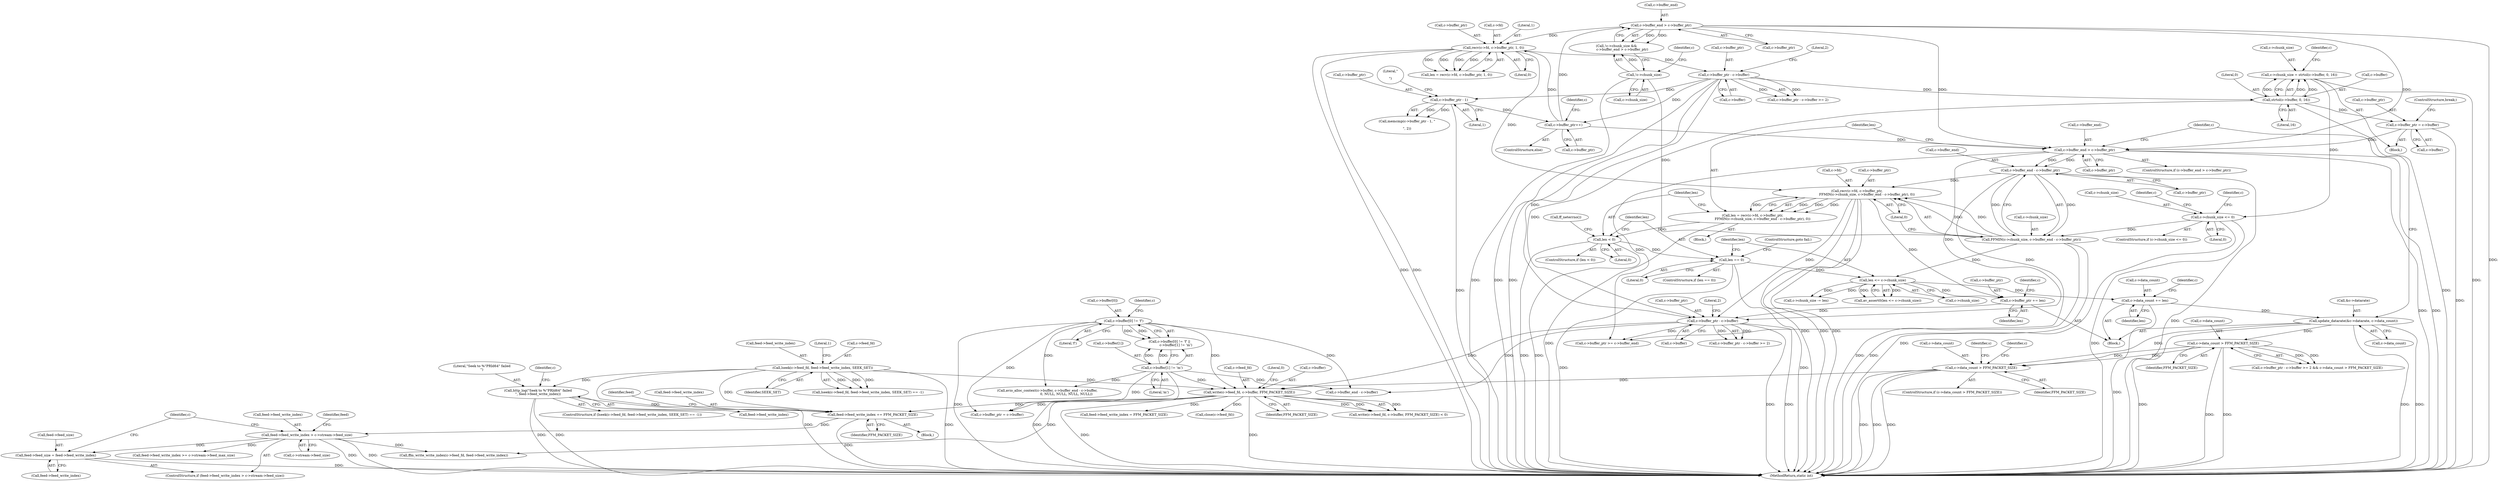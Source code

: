 digraph "0_FFmpeg_a5d25faa3f4b18dac737fdb35d0dd68eb0dc2156@API" {
"1000436" [label="(Call,feed->feed_size = feed->feed_write_index)"];
"1000427" [label="(Call,feed->feed_write_index > c->stream->feed_size)"];
"1000421" [label="(Call,feed->feed_write_index += FFM_PACKET_SIZE)"];
"1000406" [label="(Call,write(c->feed_fd, c->buffer, FFM_PACKET_SIZE))"];
"1000389" [label="(Call,lseek(c->feed_fd, feed->feed_write_index, SEEK_SET))"];
"1000347" [label="(Call,c->buffer[0] != 'f')"];
"1000354" [label="(Call,c->buffer[1] != 'm')"];
"1000331" [label="(Call,c->buffer_ptr - c->buffer)"];
"1000256" [label="(Call,recv(c->fd, c->buffer_ptr,\n                   FFMIN(c->chunk_size, c->buffer_end - c->buffer_ptr), 0))"];
"1000146" [label="(Call,recv(c->fd, c->buffer_ptr, 1, 0))"];
"1000136" [label="(Call,c->buffer_end > c->buffer_ptr)"];
"1000241" [label="(Call,c->buffer_ptr++)"];
"1000184" [label="(Call,c->buffer_ptr - c->buffer)"];
"1000194" [label="(Call,c->buffer_ptr - 1)"];
"1000267" [label="(Call,c->buffer_end - c->buffer_ptr)"];
"1000246" [label="(Call,c->buffer_end > c->buffer_ptr)"];
"1000225" [label="(Call,c->buffer_ptr = c->buffer)"];
"1000206" [label="(Call,strtol(c->buffer, 0, 16))"];
"1000263" [label="(Call,FFMIN(c->chunk_size, c->buffer_end - c->buffer_ptr))"];
"1000213" [label="(Call,c->chunk_size <= 0)"];
"1000202" [label="(Call,c->chunk_size = strtol(c->buffer, 0, 16))"];
"1000132" [label="(Call,!c->chunk_size)"];
"1000310" [label="(Call,c->buffer_ptr += len)"];
"1000300" [label="(Call,len <= c->chunk_size)"];
"1000293" [label="(Call,len == 0)"];
"1000276" [label="(Call,len < 0)"];
"1000254" [label="(Call,len = recv(c->fd, c->buffer_ptr,\n                   FFMIN(c->chunk_size, c->buffer_end - c->buffer_ptr), 0))"];
"1000381" [label="(Call,c->data_count > FFM_PACKET_SIZE)"];
"1000339" [label="(Call,c->data_count > FFM_PACKET_SIZE)"];
"1000320" [label="(Call,update_datarate(&c->datarate, c->data_count))"];
"1000315" [label="(Call,c->data_count += len)"];
"1000399" [label="(Call,http_log(\"Seek to %\"PRId64\" failed\n\", feed->feed_write_index))"];
"1000241" [label="(Call,c->buffer_ptr++)"];
"1000254" [label="(Call,len = recv(c->fd, c->buffer_ptr,\n                   FFMIN(c->chunk_size, c->buffer_end - c->buffer_ptr), 0))"];
"1000541" [label="(Call,avio_alloc_context(c->buffer, c->buffer_end - c->buffer,\n                                    0, NULL, NULL, NULL, NULL))"];
"1000229" [label="(Call,c->buffer)"];
"1000355" [label="(Call,c->buffer[1])"];
"1000321" [label="(Call,&c->datarate)"];
"1000660" [label="(Call,c->buffer_ptr = c->buffer)"];
"1000332" [label="(Call,c->buffer_ptr)"];
"1000347" [label="(Call,c->buffer[0] != 'f')"];
"1000314" [label="(Identifier,len)"];
"1000256" [label="(Call,recv(c->fd, c->buffer_ptr,\n                   FFMIN(c->chunk_size, c->buffer_end - c->buffer_ptr), 0))"];
"1000147" [label="(Call,c->fd)"];
"1000207" [label="(Call,c->buffer)"];
"1000225" [label="(Call,c->buffer_ptr = c->buffer)"];
"1000133" [label="(Call,c->chunk_size)"];
"1000348" [label="(Call,c->buffer[0])"];
"1000283" [label="(Call,ff_neterrno())"];
"1000545" [label="(Call,c->buffer_end - c->buffer)"];
"1000210" [label="(Literal,0)"];
"1000331" [label="(Call,c->buffer_ptr - c->buffer)"];
"1000278" [label="(Literal,0)"];
"1000413" [label="(Identifier,FFM_PACKET_SIZE)"];
"1000199" [label="(Literal,\"\r\n\")"];
"1000246" [label="(Call,c->buffer_end > c->buffer_ptr)"];
"1000518" [label="(Identifier,s)"];
"1000137" [label="(Call,c->buffer_end)"];
"1000129" [label="(Identifier,c)"];
"1000212" [label="(ControlStructure,if (c->chunk_size <= 0))"];
"1000188" [label="(Call,c->buffer)"];
"1000410" [label="(Call,c->buffer)"];
"1000305" [label="(Call,c->chunk_size -= len)"];
"1000132" [label="(Call,!c->chunk_size)"];
"1000422" [label="(Call,feed->feed_write_index)"];
"1000317" [label="(Identifier,c)"];
"1000333" [label="(Identifier,c)"];
"1000319" [label="(Identifier,len)"];
"1000257" [label="(Call,c->fd)"];
"1000718" [label="(MethodReturn,static int)"];
"1000271" [label="(Call,c->buffer_ptr)"];
"1000316" [label="(Call,c->data_count)"];
"1000311" [label="(Call,c->buffer_ptr)"];
"1000381" [label="(Call,c->data_count > FFM_PACKET_SIZE)"];
"1000146" [label="(Call,recv(c->fd, c->buffer_ptr, 1, 0))"];
"1000292" [label="(ControlStructure,if (len == 0))"];
"1000343" [label="(Identifier,FFM_PACKET_SIZE)"];
"1000275" [label="(ControlStructure,if (len < 0))"];
"1000242" [label="(Call,c->buffer_ptr)"];
"1000323" [label="(Identifier,c)"];
"1000450" [label="(Call,feed->feed_write_index >= c->stream->feed_max_size)"];
"1000310" [label="(Call,c->buffer_ptr += len)"];
"1000195" [label="(Call,c->buffer_ptr)"];
"1000245" [label="(ControlStructure,if (c->buffer_end > c->buffer_ptr))"];
"1000227" [label="(Identifier,c)"];
"1000329" [label="(Call,c->buffer_ptr - c->buffer >= 2 && c->data_count > FFM_PACKET_SIZE)"];
"1000393" [label="(Call,feed->feed_write_index)"];
"1000144" [label="(Call,len = recv(c->fd, c->buffer_ptr, 1, 0))"];
"1000325" [label="(Call,c->data_count)"];
"1000398" [label="(Literal,1)"];
"1000407" [label="(Call,c->feed_fd)"];
"1000466" [label="(Call,ffm_write_write_index(c->feed_fd, feed->feed_write_index))"];
"1000203" [label="(Call,c->chunk_size)"];
"1000335" [label="(Call,c->buffer)"];
"1000226" [label="(Call,c->buffer_ptr)"];
"1000131" [label="(Call,!c->chunk_size &&\n           c->buffer_end > c->buffer_ptr)"];
"1000429" [label="(Identifier,feed)"];
"1000264" [label="(Call,c->chunk_size)"];
"1000440" [label="(Call,feed->feed_write_index)"];
"1000459" [label="(Call,feed->feed_write_index = FFM_PACKET_SIZE)"];
"1000138" [label="(Identifier,c)"];
"1000406" [label="(Call,write(c->feed_fd, c->buffer, FFM_PACKET_SIZE))"];
"1000202" [label="(Call,c->chunk_size = strtol(c->buffer, 0, 16))"];
"1000302" [label="(Call,c->chunk_size)"];
"1000438" [label="(Identifier,feed)"];
"1000247" [label="(Call,c->buffer_end)"];
"1000184" [label="(Call,c->buffer_ptr - c->buffer)"];
"1000277" [label="(Identifier,len)"];
"1000250" [label="(Call,c->buffer_ptr)"];
"1000268" [label="(Call,c->buffer_end)"];
"1000191" [label="(Literal,2)"];
"1000389" [label="(Call,lseek(c->feed_fd, feed->feed_write_index, SEEK_SET))"];
"1000140" [label="(Call,c->buffer_ptr)"];
"1000301" [label="(Identifier,len)"];
"1000260" [label="(Call,c->buffer_ptr)"];
"1000232" [label="(ControlStructure,break;)"];
"1000380" [label="(ControlStructure,if (c->data_count > FFM_PACKET_SIZE))"];
"1000183" [label="(Call,c->buffer_ptr - c->buffer >= 2)"];
"1000414" [label="(Literal,0)"];
"1000213" [label="(Call,c->chunk_size <= 0)"];
"1000385" [label="(Identifier,FFM_PACKET_SIZE)"];
"1000198" [label="(Literal,1)"];
"1000426" [label="(ControlStructure,if (feed->feed_write_index > c->stream->feed_size))"];
"1000154" [label="(Literal,0)"];
"1000315" [label="(Call,c->data_count += len)"];
"1000193" [label="(Call,memcmp(c->buffer_ptr - 1, \"\r\n\", 2))"];
"1000400" [label="(Literal,\"Seek to %\"PRId64\" failed\n\")"];
"1000330" [label="(Call,c->buffer_ptr - c->buffer >= 2)"];
"1000366" [label="(Call,c->buffer_ptr >= c->buffer_end)"];
"1000215" [label="(Identifier,c)"];
"1000267" [label="(Call,c->buffer_end - c->buffer_ptr)"];
"1000339" [label="(Call,c->data_count > FFM_PACKET_SIZE)"];
"1000391" [label="(Identifier,c)"];
"1000153" [label="(Literal,1)"];
"1000217" [label="(Literal,0)"];
"1000295" [label="(Literal,0)"];
"1000185" [label="(Call,c->buffer_ptr)"];
"1000360" [label="(Literal,'m')"];
"1000431" [label="(Call,c->stream->feed_size)"];
"1000201" [label="(Block,)"];
"1000382" [label="(Call,c->data_count)"];
"1000399" [label="(Call,http_log(\"Seek to %\"PRId64\" failed\n\", feed->feed_write_index))"];
"1000390" [label="(Call,c->feed_fd)"];
"1000298" [label="(Block,)"];
"1000300" [label="(Call,len <= c->chunk_size)"];
"1000346" [label="(Call,c->buffer[0] != 'f' ||\n            c->buffer[1] != 'm')"];
"1000428" [label="(Call,feed->feed_write_index)"];
"1000276" [label="(Call,len < 0)"];
"1000401" [label="(Call,feed->feed_write_index)"];
"1000357" [label="(Identifier,c)"];
"1000299" [label="(Call,av_assert0(len <= c->chunk_size))"];
"1000436" [label="(Call,feed->feed_size = feed->feed_write_index)"];
"1000296" [label="(ControlStructure,goto fail;)"];
"1000263" [label="(Call,FFMIN(c->chunk_size, c->buffer_end - c->buffer_ptr))"];
"1000388" [label="(Call,lseek(c->feed_fd, feed->feed_write_index, SEEK_SET) == -1)"];
"1000274" [label="(Literal,0)"];
"1000194" [label="(Call,c->buffer_ptr - 1)"];
"1000437" [label="(Call,feed->feed_size)"];
"1000214" [label="(Call,c->chunk_size)"];
"1000293" [label="(Call,len == 0)"];
"1000206" [label="(Call,strtol(c->buffer, 0, 16))"];
"1000387" [label="(ControlStructure,if (lseek(c->feed_fd, feed->feed_write_index, SEEK_SET) == -1))"];
"1000386" [label="(Block,)"];
"1000408" [label="(Identifier,c)"];
"1000354" [label="(Call,c->buffer[1] != 'm')"];
"1000427" [label="(Call,feed->feed_write_index > c->stream->feed_size)"];
"1000677" [label="(Call,close(c->feed_fd))"];
"1000425" [label="(Identifier,FFM_PACKET_SIZE)"];
"1000447" [label="(Identifier,c)"];
"1000338" [label="(Literal,2)"];
"1000221" [label="(Identifier,c)"];
"1000294" [label="(Identifier,len)"];
"1000150" [label="(Call,c->buffer_ptr)"];
"1000136" [label="(Call,c->buffer_end > c->buffer_ptr)"];
"1000253" [label="(Block,)"];
"1000240" [label="(ControlStructure,else)"];
"1000396" [label="(Identifier,SEEK_SET)"];
"1000340" [label="(Call,c->data_count)"];
"1000353" [label="(Literal,'f')"];
"1000421" [label="(Call,feed->feed_write_index += FFM_PACKET_SIZE)"];
"1000405" [label="(Call,write(c->feed_fd, c->buffer, FFM_PACKET_SIZE) < 0)"];
"1000320" [label="(Call,update_datarate(&c->datarate, c->data_count))"];
"1000255" [label="(Identifier,len)"];
"1000211" [label="(Literal,16)"];
"1000436" -> "1000426"  [label="AST: "];
"1000436" -> "1000440"  [label="CFG: "];
"1000437" -> "1000436"  [label="AST: "];
"1000440" -> "1000436"  [label="AST: "];
"1000447" -> "1000436"  [label="CFG: "];
"1000436" -> "1000718"  [label="DDG: "];
"1000427" -> "1000436"  [label="DDG: "];
"1000427" -> "1000426"  [label="AST: "];
"1000427" -> "1000431"  [label="CFG: "];
"1000428" -> "1000427"  [label="AST: "];
"1000431" -> "1000427"  [label="AST: "];
"1000438" -> "1000427"  [label="CFG: "];
"1000447" -> "1000427"  [label="CFG: "];
"1000427" -> "1000718"  [label="DDG: "];
"1000427" -> "1000718"  [label="DDG: "];
"1000421" -> "1000427"  [label="DDG: "];
"1000427" -> "1000450"  [label="DDG: "];
"1000427" -> "1000466"  [label="DDG: "];
"1000421" -> "1000386"  [label="AST: "];
"1000421" -> "1000425"  [label="CFG: "];
"1000422" -> "1000421"  [label="AST: "];
"1000425" -> "1000421"  [label="AST: "];
"1000429" -> "1000421"  [label="CFG: "];
"1000421" -> "1000718"  [label="DDG: "];
"1000406" -> "1000421"  [label="DDG: "];
"1000399" -> "1000421"  [label="DDG: "];
"1000389" -> "1000421"  [label="DDG: "];
"1000406" -> "1000405"  [label="AST: "];
"1000406" -> "1000413"  [label="CFG: "];
"1000407" -> "1000406"  [label="AST: "];
"1000410" -> "1000406"  [label="AST: "];
"1000413" -> "1000406"  [label="AST: "];
"1000414" -> "1000406"  [label="CFG: "];
"1000406" -> "1000718"  [label="DDG: "];
"1000406" -> "1000718"  [label="DDG: "];
"1000406" -> "1000405"  [label="DDG: "];
"1000406" -> "1000405"  [label="DDG: "];
"1000406" -> "1000405"  [label="DDG: "];
"1000389" -> "1000406"  [label="DDG: "];
"1000347" -> "1000406"  [label="DDG: "];
"1000354" -> "1000406"  [label="DDG: "];
"1000331" -> "1000406"  [label="DDG: "];
"1000381" -> "1000406"  [label="DDG: "];
"1000406" -> "1000459"  [label="DDG: "];
"1000406" -> "1000466"  [label="DDG: "];
"1000406" -> "1000660"  [label="DDG: "];
"1000406" -> "1000677"  [label="DDG: "];
"1000389" -> "1000388"  [label="AST: "];
"1000389" -> "1000396"  [label="CFG: "];
"1000390" -> "1000389"  [label="AST: "];
"1000393" -> "1000389"  [label="AST: "];
"1000396" -> "1000389"  [label="AST: "];
"1000398" -> "1000389"  [label="CFG: "];
"1000389" -> "1000718"  [label="DDG: "];
"1000389" -> "1000718"  [label="DDG: "];
"1000389" -> "1000388"  [label="DDG: "];
"1000389" -> "1000388"  [label="DDG: "];
"1000389" -> "1000388"  [label="DDG: "];
"1000389" -> "1000399"  [label="DDG: "];
"1000347" -> "1000346"  [label="AST: "];
"1000347" -> "1000353"  [label="CFG: "];
"1000348" -> "1000347"  [label="AST: "];
"1000353" -> "1000347"  [label="AST: "];
"1000357" -> "1000347"  [label="CFG: "];
"1000346" -> "1000347"  [label="CFG: "];
"1000347" -> "1000718"  [label="DDG: "];
"1000347" -> "1000346"  [label="DDG: "];
"1000347" -> "1000346"  [label="DDG: "];
"1000347" -> "1000541"  [label="DDG: "];
"1000347" -> "1000545"  [label="DDG: "];
"1000347" -> "1000660"  [label="DDG: "];
"1000354" -> "1000346"  [label="AST: "];
"1000354" -> "1000360"  [label="CFG: "];
"1000355" -> "1000354"  [label="AST: "];
"1000360" -> "1000354"  [label="AST: "];
"1000346" -> "1000354"  [label="CFG: "];
"1000354" -> "1000718"  [label="DDG: "];
"1000354" -> "1000346"  [label="DDG: "];
"1000354" -> "1000346"  [label="DDG: "];
"1000354" -> "1000541"  [label="DDG: "];
"1000354" -> "1000545"  [label="DDG: "];
"1000354" -> "1000660"  [label="DDG: "];
"1000331" -> "1000330"  [label="AST: "];
"1000331" -> "1000335"  [label="CFG: "];
"1000332" -> "1000331"  [label="AST: "];
"1000335" -> "1000331"  [label="AST: "];
"1000338" -> "1000331"  [label="CFG: "];
"1000331" -> "1000718"  [label="DDG: "];
"1000331" -> "1000718"  [label="DDG: "];
"1000331" -> "1000330"  [label="DDG: "];
"1000331" -> "1000330"  [label="DDG: "];
"1000256" -> "1000331"  [label="DDG: "];
"1000310" -> "1000331"  [label="DDG: "];
"1000246" -> "1000331"  [label="DDG: "];
"1000184" -> "1000331"  [label="DDG: "];
"1000206" -> "1000331"  [label="DDG: "];
"1000331" -> "1000366"  [label="DDG: "];
"1000331" -> "1000545"  [label="DDG: "];
"1000256" -> "1000254"  [label="AST: "];
"1000256" -> "1000274"  [label="CFG: "];
"1000257" -> "1000256"  [label="AST: "];
"1000260" -> "1000256"  [label="AST: "];
"1000263" -> "1000256"  [label="AST: "];
"1000274" -> "1000256"  [label="AST: "];
"1000254" -> "1000256"  [label="CFG: "];
"1000256" -> "1000718"  [label="DDG: "];
"1000256" -> "1000718"  [label="DDG: "];
"1000256" -> "1000718"  [label="DDG: "];
"1000256" -> "1000254"  [label="DDG: "];
"1000256" -> "1000254"  [label="DDG: "];
"1000256" -> "1000254"  [label="DDG: "];
"1000256" -> "1000254"  [label="DDG: "];
"1000146" -> "1000256"  [label="DDG: "];
"1000267" -> "1000256"  [label="DDG: "];
"1000263" -> "1000256"  [label="DDG: "];
"1000263" -> "1000256"  [label="DDG: "];
"1000256" -> "1000310"  [label="DDG: "];
"1000146" -> "1000144"  [label="AST: "];
"1000146" -> "1000154"  [label="CFG: "];
"1000147" -> "1000146"  [label="AST: "];
"1000150" -> "1000146"  [label="AST: "];
"1000153" -> "1000146"  [label="AST: "];
"1000154" -> "1000146"  [label="AST: "];
"1000144" -> "1000146"  [label="CFG: "];
"1000146" -> "1000718"  [label="DDG: "];
"1000146" -> "1000718"  [label="DDG: "];
"1000146" -> "1000144"  [label="DDG: "];
"1000146" -> "1000144"  [label="DDG: "];
"1000146" -> "1000144"  [label="DDG: "];
"1000146" -> "1000144"  [label="DDG: "];
"1000136" -> "1000146"  [label="DDG: "];
"1000241" -> "1000146"  [label="DDG: "];
"1000146" -> "1000184"  [label="DDG: "];
"1000136" -> "1000131"  [label="AST: "];
"1000136" -> "1000140"  [label="CFG: "];
"1000137" -> "1000136"  [label="AST: "];
"1000140" -> "1000136"  [label="AST: "];
"1000131" -> "1000136"  [label="CFG: "];
"1000136" -> "1000718"  [label="DDG: "];
"1000136" -> "1000131"  [label="DDG: "];
"1000136" -> "1000131"  [label="DDG: "];
"1000241" -> "1000136"  [label="DDG: "];
"1000136" -> "1000246"  [label="DDG: "];
"1000136" -> "1000246"  [label="DDG: "];
"1000241" -> "1000240"  [label="AST: "];
"1000241" -> "1000242"  [label="CFG: "];
"1000242" -> "1000241"  [label="AST: "];
"1000129" -> "1000241"  [label="CFG: "];
"1000184" -> "1000241"  [label="DDG: "];
"1000194" -> "1000241"  [label="DDG: "];
"1000241" -> "1000246"  [label="DDG: "];
"1000184" -> "1000183"  [label="AST: "];
"1000184" -> "1000188"  [label="CFG: "];
"1000185" -> "1000184"  [label="AST: "];
"1000188" -> "1000184"  [label="AST: "];
"1000191" -> "1000184"  [label="CFG: "];
"1000184" -> "1000718"  [label="DDG: "];
"1000184" -> "1000718"  [label="DDG: "];
"1000184" -> "1000183"  [label="DDG: "];
"1000184" -> "1000183"  [label="DDG: "];
"1000184" -> "1000194"  [label="DDG: "];
"1000184" -> "1000206"  [label="DDG: "];
"1000194" -> "1000193"  [label="AST: "];
"1000194" -> "1000198"  [label="CFG: "];
"1000195" -> "1000194"  [label="AST: "];
"1000198" -> "1000194"  [label="AST: "];
"1000199" -> "1000194"  [label="CFG: "];
"1000194" -> "1000718"  [label="DDG: "];
"1000194" -> "1000193"  [label="DDG: "];
"1000194" -> "1000193"  [label="DDG: "];
"1000267" -> "1000263"  [label="AST: "];
"1000267" -> "1000271"  [label="CFG: "];
"1000268" -> "1000267"  [label="AST: "];
"1000271" -> "1000267"  [label="AST: "];
"1000263" -> "1000267"  [label="CFG: "];
"1000267" -> "1000718"  [label="DDG: "];
"1000267" -> "1000263"  [label="DDG: "];
"1000267" -> "1000263"  [label="DDG: "];
"1000246" -> "1000267"  [label="DDG: "];
"1000246" -> "1000267"  [label="DDG: "];
"1000267" -> "1000366"  [label="DDG: "];
"1000246" -> "1000245"  [label="AST: "];
"1000246" -> "1000250"  [label="CFG: "];
"1000247" -> "1000246"  [label="AST: "];
"1000250" -> "1000246"  [label="AST: "];
"1000255" -> "1000246"  [label="CFG: "];
"1000333" -> "1000246"  [label="CFG: "];
"1000246" -> "1000718"  [label="DDG: "];
"1000246" -> "1000718"  [label="DDG: "];
"1000225" -> "1000246"  [label="DDG: "];
"1000246" -> "1000366"  [label="DDG: "];
"1000225" -> "1000201"  [label="AST: "];
"1000225" -> "1000229"  [label="CFG: "];
"1000226" -> "1000225"  [label="AST: "];
"1000229" -> "1000225"  [label="AST: "];
"1000232" -> "1000225"  [label="CFG: "];
"1000225" -> "1000718"  [label="DDG: "];
"1000206" -> "1000225"  [label="DDG: "];
"1000206" -> "1000202"  [label="AST: "];
"1000206" -> "1000211"  [label="CFG: "];
"1000207" -> "1000206"  [label="AST: "];
"1000210" -> "1000206"  [label="AST: "];
"1000211" -> "1000206"  [label="AST: "];
"1000202" -> "1000206"  [label="CFG: "];
"1000206" -> "1000718"  [label="DDG: "];
"1000206" -> "1000202"  [label="DDG: "];
"1000206" -> "1000202"  [label="DDG: "];
"1000206" -> "1000202"  [label="DDG: "];
"1000264" -> "1000263"  [label="AST: "];
"1000274" -> "1000263"  [label="CFG: "];
"1000263" -> "1000718"  [label="DDG: "];
"1000263" -> "1000718"  [label="DDG: "];
"1000213" -> "1000263"  [label="DDG: "];
"1000132" -> "1000263"  [label="DDG: "];
"1000263" -> "1000300"  [label="DDG: "];
"1000213" -> "1000212"  [label="AST: "];
"1000213" -> "1000217"  [label="CFG: "];
"1000214" -> "1000213"  [label="AST: "];
"1000217" -> "1000213"  [label="AST: "];
"1000221" -> "1000213"  [label="CFG: "];
"1000227" -> "1000213"  [label="CFG: "];
"1000213" -> "1000718"  [label="DDG: "];
"1000213" -> "1000718"  [label="DDG: "];
"1000202" -> "1000213"  [label="DDG: "];
"1000202" -> "1000201"  [label="AST: "];
"1000203" -> "1000202"  [label="AST: "];
"1000215" -> "1000202"  [label="CFG: "];
"1000202" -> "1000718"  [label="DDG: "];
"1000132" -> "1000131"  [label="AST: "];
"1000132" -> "1000133"  [label="CFG: "];
"1000133" -> "1000132"  [label="AST: "];
"1000138" -> "1000132"  [label="CFG: "];
"1000131" -> "1000132"  [label="CFG: "];
"1000132" -> "1000718"  [label="DDG: "];
"1000132" -> "1000131"  [label="DDG: "];
"1000310" -> "1000298"  [label="AST: "];
"1000310" -> "1000314"  [label="CFG: "];
"1000311" -> "1000310"  [label="AST: "];
"1000314" -> "1000310"  [label="AST: "];
"1000317" -> "1000310"  [label="CFG: "];
"1000300" -> "1000310"  [label="DDG: "];
"1000300" -> "1000299"  [label="AST: "];
"1000300" -> "1000302"  [label="CFG: "];
"1000301" -> "1000300"  [label="AST: "];
"1000302" -> "1000300"  [label="AST: "];
"1000299" -> "1000300"  [label="CFG: "];
"1000300" -> "1000299"  [label="DDG: "];
"1000300" -> "1000299"  [label="DDG: "];
"1000293" -> "1000300"  [label="DDG: "];
"1000300" -> "1000305"  [label="DDG: "];
"1000300" -> "1000305"  [label="DDG: "];
"1000300" -> "1000315"  [label="DDG: "];
"1000293" -> "1000292"  [label="AST: "];
"1000293" -> "1000295"  [label="CFG: "];
"1000294" -> "1000293"  [label="AST: "];
"1000295" -> "1000293"  [label="AST: "];
"1000296" -> "1000293"  [label="CFG: "];
"1000301" -> "1000293"  [label="CFG: "];
"1000293" -> "1000718"  [label="DDG: "];
"1000293" -> "1000718"  [label="DDG: "];
"1000276" -> "1000293"  [label="DDG: "];
"1000276" -> "1000275"  [label="AST: "];
"1000276" -> "1000278"  [label="CFG: "];
"1000277" -> "1000276"  [label="AST: "];
"1000278" -> "1000276"  [label="AST: "];
"1000283" -> "1000276"  [label="CFG: "];
"1000294" -> "1000276"  [label="CFG: "];
"1000276" -> "1000718"  [label="DDG: "];
"1000276" -> "1000718"  [label="DDG: "];
"1000254" -> "1000276"  [label="DDG: "];
"1000254" -> "1000253"  [label="AST: "];
"1000255" -> "1000254"  [label="AST: "];
"1000277" -> "1000254"  [label="CFG: "];
"1000254" -> "1000718"  [label="DDG: "];
"1000381" -> "1000380"  [label="AST: "];
"1000381" -> "1000385"  [label="CFG: "];
"1000382" -> "1000381"  [label="AST: "];
"1000385" -> "1000381"  [label="AST: "];
"1000391" -> "1000381"  [label="CFG: "];
"1000518" -> "1000381"  [label="CFG: "];
"1000381" -> "1000718"  [label="DDG: "];
"1000381" -> "1000718"  [label="DDG: "];
"1000381" -> "1000718"  [label="DDG: "];
"1000339" -> "1000381"  [label="DDG: "];
"1000339" -> "1000381"  [label="DDG: "];
"1000320" -> "1000381"  [label="DDG: "];
"1000339" -> "1000329"  [label="AST: "];
"1000339" -> "1000343"  [label="CFG: "];
"1000340" -> "1000339"  [label="AST: "];
"1000343" -> "1000339"  [label="AST: "];
"1000329" -> "1000339"  [label="CFG: "];
"1000339" -> "1000718"  [label="DDG: "];
"1000339" -> "1000718"  [label="DDG: "];
"1000339" -> "1000329"  [label="DDG: "];
"1000339" -> "1000329"  [label="DDG: "];
"1000320" -> "1000339"  [label="DDG: "];
"1000320" -> "1000298"  [label="AST: "];
"1000320" -> "1000325"  [label="CFG: "];
"1000321" -> "1000320"  [label="AST: "];
"1000325" -> "1000320"  [label="AST: "];
"1000333" -> "1000320"  [label="CFG: "];
"1000320" -> "1000718"  [label="DDG: "];
"1000320" -> "1000718"  [label="DDG: "];
"1000320" -> "1000718"  [label="DDG: "];
"1000315" -> "1000320"  [label="DDG: "];
"1000315" -> "1000298"  [label="AST: "];
"1000315" -> "1000319"  [label="CFG: "];
"1000316" -> "1000315"  [label="AST: "];
"1000319" -> "1000315"  [label="AST: "];
"1000323" -> "1000315"  [label="CFG: "];
"1000315" -> "1000718"  [label="DDG: "];
"1000399" -> "1000387"  [label="AST: "];
"1000399" -> "1000401"  [label="CFG: "];
"1000400" -> "1000399"  [label="AST: "];
"1000401" -> "1000399"  [label="AST: "];
"1000408" -> "1000399"  [label="CFG: "];
"1000399" -> "1000718"  [label="DDG: "];
"1000399" -> "1000718"  [label="DDG: "];
}
